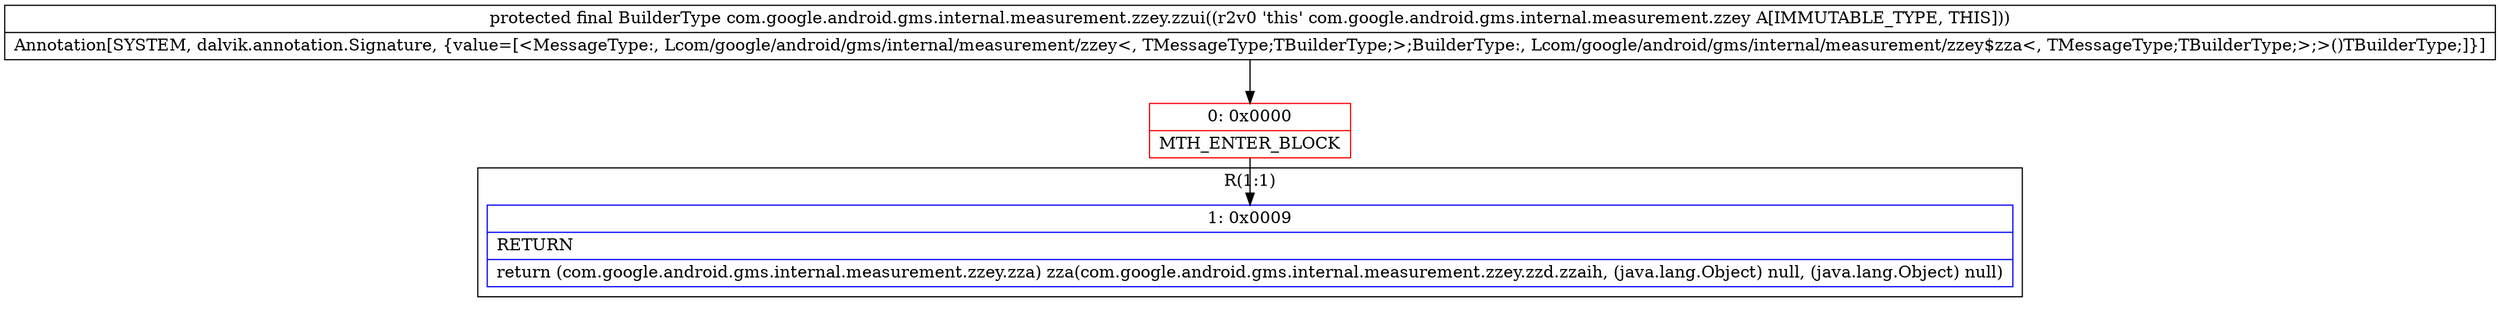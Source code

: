 digraph "CFG forcom.google.android.gms.internal.measurement.zzey.zzui()Lcom\/google\/android\/gms\/internal\/measurement\/zzey$zza;" {
subgraph cluster_Region_1076553042 {
label = "R(1:1)";
node [shape=record,color=blue];
Node_1 [shape=record,label="{1\:\ 0x0009|RETURN\l|return (com.google.android.gms.internal.measurement.zzey.zza) zza(com.google.android.gms.internal.measurement.zzey.zzd.zzaih, (java.lang.Object) null, (java.lang.Object) null)\l}"];
}
Node_0 [shape=record,color=red,label="{0\:\ 0x0000|MTH_ENTER_BLOCK\l}"];
MethodNode[shape=record,label="{protected final BuilderType com.google.android.gms.internal.measurement.zzey.zzui((r2v0 'this' com.google.android.gms.internal.measurement.zzey A[IMMUTABLE_TYPE, THIS]))  | Annotation[SYSTEM, dalvik.annotation.Signature, \{value=[\<MessageType:, Lcom\/google\/android\/gms\/internal\/measurement\/zzey\<, TMessageType;TBuilderType;\>;BuilderType:, Lcom\/google\/android\/gms\/internal\/measurement\/zzey$zza\<, TMessageType;TBuilderType;\>;\>()TBuilderType;]\}]\l}"];
MethodNode -> Node_0;
Node_0 -> Node_1;
}

